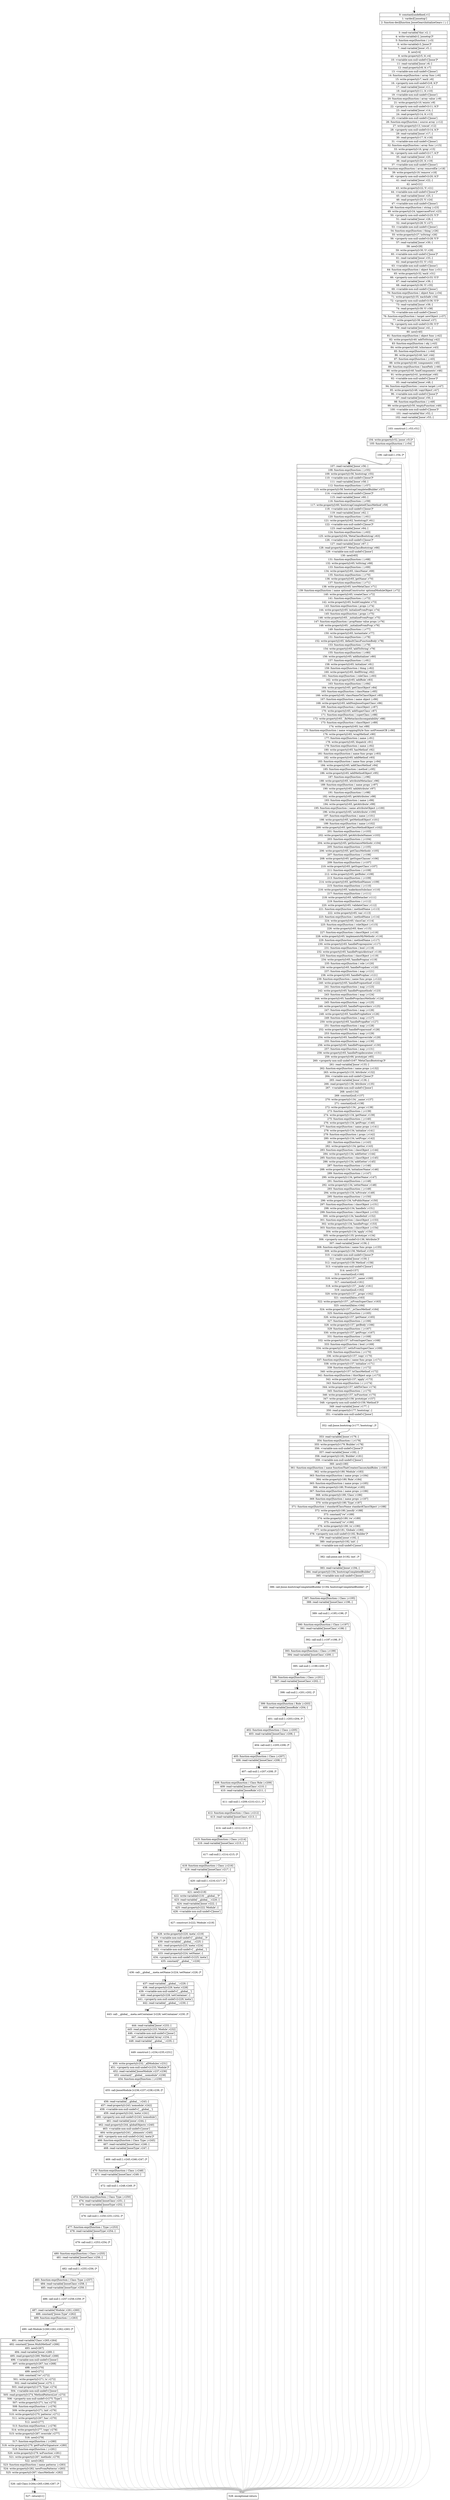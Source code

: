 digraph {
rankdir="TD"
BB_entry0[shape=none,label=""];
BB_entry0 -> BB0 [tailport=s, headport=n, headlabel="    0"]
BB0 [shape=record label="{0: constant[undefined,v1]|1: vardecl['joosetop']|2: function-decl[function JooseGearsInitializeGears ( ),-]}" ] 
BB0 -> BB1 [tailport=s, headport=n, headlabel="      1"]
BB1 [shape=record label="{3: read-variable['this',v2,-]|4: write-variable[v2,'joosetop']*|5: function-expr[function ( ),v3]|6: write-variable[v3,'Joose']*|7: read-variable['Joose',v5,-]|8: new[v4]|9: write-property[v5,'A',v4]|10: \<variable-non-null-undef\>['Joose']*|11: read-variable['Joose',v8,-]|12: read-property[v8,'A',v7]|13: \<variable-non-null-undef\>['Joose']|14: function-expr[function ( array func ),v6]|15: write-property[v7,'each',v6]|16: \<property-non-null-undef\>[v8,'A']*|17: read-variable['Joose',v11,-]|18: read-property[v11,'A',v10]|19: \<variable-non-null-undef\>['Joose']|20: function-expr[function ( array value ),v9]|21: write-property[v10,'exists',v9]|22: \<property-non-null-undef\>[v11,'A']*|23: read-variable['Joose',v14,-]|24: read-property[v14,'A',v13]|25: \<variable-non-null-undef\>['Joose']|26: function-expr[function ( source array ),v12]|27: write-property[v13,'concat',v12]|28: \<property-non-null-undef\>[v14,'A']*|29: read-variable['Joose',v17,-]|30: read-property[v17,'A',v16]|31: \<variable-non-null-undef\>['Joose']|32: function-expr[function ( array func ),v15]|33: write-property[v16,'grep',v15]|34: \<property-non-null-undef\>[v17,'A']*|35: read-variable['Joose',v20,-]|36: read-property[v20,'A',v19]|37: \<variable-non-null-undef\>['Joose']|38: function-expr[function ( array removeEle ),v18]|39: write-property[v19,'remove',v18]|40: \<property-non-null-undef\>[v20,'A']*|41: read-variable['Joose',v22,-]|42: new[v21]|43: write-property[v22,'S',v21]|44: \<variable-non-null-undef\>['Joose']*|45: read-variable['Joose',v25,-]|46: read-property[v25,'S',v24]|47: \<variable-non-null-undef\>['Joose']|48: function-expr[function ( string ),v23]|49: write-property[v24,'uppercaseFirst',v23]|50: \<property-non-null-undef\>[v25,'S']*|51: read-variable['Joose',v28,-]|52: read-property[v28,'S',v27]|53: \<variable-non-null-undef\>['Joose']|54: function-expr[function ( thing ),v26]|55: write-property[v27,'isString',v26]|56: \<property-non-null-undef\>[v28,'S']*|57: read-variable['Joose',v30,-]|58: new[v29]|59: write-property[v30,'O',v29]|60: \<variable-non-null-undef\>['Joose']*|61: read-variable['Joose',v33,-]|62: read-property[v33,'O',v32]|63: \<variable-non-null-undef\>['Joose']|64: function-expr[function ( object func ),v31]|65: write-property[v32,'each',v31]|66: \<property-non-null-undef\>[v33,'O']*|67: read-variable['Joose',v36,-]|68: read-property[v36,'O',v35]|69: \<variable-non-null-undef\>['Joose']|70: function-expr[function ( object func ),v34]|71: write-property[v35,'eachSafe',v34]|72: \<property-non-null-undef\>[v36,'O']*|73: read-variable['Joose',v39,-]|74: read-property[v39,'O',v38]|75: \<variable-non-null-undef\>['Joose']|76: function-expr[function ( target newObject ),v37]|77: write-property[v38,'extend',v37]|78: \<property-non-null-undef\>[v39,'O']*|79: read-variable['Joose',v41,-]|80: new[v40]|81: function-expr[function ( object func ),v42]|82: write-property[v40,'addToString',v42]|83: function-expr[function ( obj ),v43]|84: write-property[v40,'isInstance',v43]|85: function-expr[function ( ),v44]|86: write-property[v40,'init',v44]|87: function-expr[function ( ),v45]|88: write-property[v40,'components',v45]|89: function-expr[function ( basePath ),v46]|90: write-property[v40,'loadComponents',v46]|91: write-property[v41,'prototype',v40]|92: \<variable-non-null-undef\>['Joose']*|93: read-variable['Joose',v48,-]|94: function-expr[function ( source target ),v47]|95: write-property[v48,'copyObject',v47]|96: \<variable-non-null-undef\>['Joose']*|97: read-variable['Joose',v50,-]|98: function-expr[function ( ),v49]|99: write-property[v50,'emptyFunction',v49]|100: \<variable-non-null-undef\>['Joose']*|101: read-variable['this',v52,-]|102: read-variable['Joose',v53,-]}" ] 
BB1 -> BB2 [tailport=s, headport=n, headlabel="      2"]
BB1 -> BB60 [tailport=s, headport=n, color=gray, headlabel="      60"]
BB2 [shape=record label="{103: construct [-,v53,v51]}" ] 
BB2 -> BB3 [tailport=s, headport=n, headlabel="      3"]
BB2 -> BB60 [tailport=s, headport=n, color=gray]
BB3 [shape=record label="{104: write-property[v52,'joose',v51]*|105: function-expr[function ( ),v54]}" ] 
BB3 -> BB4 [tailport=s, headport=n, headlabel="      4"]
BB3 -> BB60 [tailport=s, headport=n, color=gray]
BB4 [shape=record label="{106: call-null [-,v54,-]*}" ] 
BB4 -> BB5 [tailport=s, headport=n, headlabel="      5"]
BB4 -> BB60 [tailport=s, headport=n, color=gray]
BB5 [shape=record label="{107: read-variable['Joose',v56,-]|108: function-expr[function ( ),v55]|109: write-property[v56,'bootstrap',v55]|110: \<variable-non-null-undef\>['Joose']*|111: read-variable['Joose',v58,-]|112: function-expr[function ( ),v57]|113: write-property[v58,'bootstrapCompletedBuilder',v57]|114: \<variable-non-null-undef\>['Joose']*|115: read-variable['Joose',v60,-]|116: function-expr[function ( ),v59]|117: write-property[v60,'bootstrapCompletedClassMethod',v59]|118: \<variable-non-null-undef\>['Joose']*|119: read-variable['Joose',v62,-]|120: function-expr[function ( ),v61]|121: write-property[v62,'bootstrap3',v61]|122: \<variable-non-null-undef\>['Joose']*|123: read-variable['Joose',v64,-]|124: function-expr[function ( ),v63]|125: write-property[v64,'MetaClassBootstrap',v63]|126: \<variable-non-null-undef\>['Joose']*|127: read-variable['Joose',v67,-]|128: read-property[v67,'MetaClassBootstrap',v66]|129: \<variable-non-null-undef\>['Joose']|130: new[v65]|131: function-expr[function ( ),v68]|132: write-property[v65,'toString',v68]|133: function-expr[function ( ),v69]|134: write-property[v65,'className',v69]|135: function-expr[function ( ),v70]|136: write-property[v65,'getName',v70]|137: function-expr[function ( ),v71]|138: write-property[v65,'newMetaClass',v71]|139: function-expr[function ( name optionalConstructor optionalModuleObject ),v72]|140: write-property[v65,'createClass',v72]|141: function-expr[function ( ),v73]|142: write-property[v65,'buildComplete',v73]|143: function-expr[function ( props ),v74]|144: write-property[v65,'initializeFromProps',v74]|145: function-expr[function ( props ),v75]|146: write-property[v65,'_initializeFromProps',v75]|147: function-expr[function ( propName value props ),v76]|148: write-property[v65,'_initializeFromProp',v76]|149: function-expr[function ( ),v77]|150: write-property[v65,'instantiate',v77]|151: function-expr[function ( ),v78]|152: write-property[v65,'defaultClassFunctionBody',v78]|153: function-expr[function ( ),v79]|154: write-property[v65,'addToString',v79]|155: function-expr[function ( ),v80]|156: write-property[v65,'addInitializer',v80]|157: function-expr[function ( ),v81]|158: write-property[v65,'initializer',v81]|159: function-expr[function ( thing ),v82]|160: write-property[v65,'dieIfString',v82]|161: function-expr[function ( roleClass ),v83]|162: write-property[v65,'addRole',v83]|163: function-expr[function ( ),v84]|164: write-property[v65,'getClassObject',v84]|165: function-expr[function ( className ),v85]|166: write-property[v65,'classNameToClassObject',v85]|167: function-expr[function ( name object ),v86]|168: write-property[v65,'addNonJooseSuperClass',v86]|169: function-expr[function ( classObject ),v87]|170: write-property[v65,'addSuperClass',v87]|171: function-expr[function ( superClass ),v88]|172: write-property[v65,'_fixMetaclassIncompatability',v88]|173: function-expr[function ( classObject ),v89]|174: write-property[v65,'isa',v89]|175: function-expr[function ( name wrappingStyle func notPresentCB ),v90]|176: write-property[v65,'wrapMethod',v90]|177: function-expr[function ( name ),v91]|178: write-property[v65,'dispatch',v91]|179: function-expr[function ( name ),v92]|180: write-property[v65,'hasMethod',v92]|181: function-expr[function ( name func props ),v93]|182: write-property[v65,'addMethod',v93]|183: function-expr[function ( name func props ),v94]|184: write-property[v65,'addClassMethod',v94]|185: function-expr[function ( method ),v95]|186: write-property[v65,'addMethodObject',v95]|187: function-expr[function ( ),v96]|188: write-property[v65,'attributeMetaclass',v96]|189: function-expr[function ( name props ),v97]|190: write-property[v65,'addAttribute',v97]|191: function-expr[function ( ),v98]|192: write-property[v65,'getAttributes',v98]|193: function-expr[function ( name ),v99]|194: write-property[v65,'getAttribute',v99]|195: function-expr[function ( name attributeObject ),v100]|196: write-property[v65,'setAttribute',v100]|197: function-expr[function ( name ),v101]|198: write-property[v65,'getMethodObject',v101]|199: function-expr[function ( name ),v102]|200: write-property[v65,'getClassMethodObject',v102]|201: function-expr[function ( ),v103]|202: write-property[v65,'getAttributeNames',v103]|203: function-expr[function ( ),v104]|204: write-property[v65,'getInstanceMethods',v104]|205: function-expr[function ( ),v105]|206: write-property[v65,'getClassMethods',v105]|207: function-expr[function ( ),v106]|208: write-property[v65,'getSuperClasses',v106]|209: function-expr[function ( ),v107]|210: write-property[v65,'getSuperClass',v107]|211: function-expr[function ( ),v108]|212: write-property[v65,'getRoles',v108]|213: function-expr[function ( ),v109]|214: write-property[v65,'getMethodNames',v109]|215: function-expr[function ( ),v110]|216: write-property[v65,'makeAnonSubclass',v110]|217: function-expr[function ( ),v111]|218: write-property[v65,'addDetacher',v111]|219: function-expr[function ( ),v112]|220: write-property[v65,'validateClass',v112]|221: function-expr[function ( methodName ),v113]|222: write-property[v65,'can',v113]|223: function-expr[function ( methodName ),v114]|224: write-property[v65,'classCan',v114]|225: function-expr[function ( roleObject ),v115]|226: write-property[v65,'does',v115]|227: function-expr[function ( classObject ),v116]|228: write-property[v65,'implementsMyMethods',v116]|229: function-expr[function ( methodName ),v117]|230: write-property[v65,'handleProprequires',v117]|231: function-expr[function ( bool ),v118]|232: write-property[v65,'handlePropisAbstract',v118]|233: function-expr[function ( classObject ),v119]|234: write-property[v65,'handlePropisa',v119]|235: function-expr[function ( role ),v120]|236: write-property[v65,'handlePropdoes',v120]|237: function-expr[function ( map ),v121]|238: write-property[v65,'handleProphas',v121]|239: function-expr[function ( name func props ),v122]|240: write-property[v65,'handlePropmethod',v122]|241: function-expr[function ( map ),v123]|242: write-property[v65,'handlePropmethods',v123]|243: function-expr[function ( map ),v124]|244: write-property[v65,'handlePropclassMethods',v124]|245: function-expr[function ( map ),v125]|246: write-property[v65,'handlePropworkers',v125]|247: function-expr[function ( map ),v126]|248: write-property[v65,'handlePropbefore',v126]|249: function-expr[function ( map ),v127]|250: write-property[v65,'handlePropafter',v127]|251: function-expr[function ( map ),v128]|252: write-property[v65,'handleProparound',v128]|253: function-expr[function ( map ),v129]|254: write-property[v65,'handlePropoverride',v129]|255: function-expr[function ( map ),v130]|256: write-property[v65,'handlePropaugment',v130]|257: function-expr[function ( map ),v131]|258: write-property[v65,'handlePropdecorates',v131]|259: write-property[v66,'prototype',v65]|260: \<property-non-null-undef\>[v67,'MetaClassBootstrap']*|261: read-variable['Joose',v133,-]|262: function-expr[function ( name props ),v132]|263: write-property[v133,'Attribute',v132]|264: \<variable-non-null-undef\>['Joose']*|265: read-variable['Joose',v136,-]|266: read-property[v136,'Attribute',v135]|267: \<variable-non-null-undef\>['Joose']|268: new[v134]|269: constant[null,v137]|270: write-property[v134,'_name',v137]|271: constant[null,v138]|272: write-property[v134,'_props',v138]|273: function-expr[function ( ),v139]|274: write-property[v134,'getName',v139]|275: function-expr[function ( ),v140]|276: write-property[v134,'getProps',v140]|277: function-expr[function ( name props ),v141]|278: write-property[v134,'initialize',v141]|279: function-expr[function ( props ),v142]|280: write-property[v134,'setProps',v142]|281: function-expr[function ( ),v143]|282: write-property[v134,'getIsa',v143]|283: function-expr[function ( classObject ),v144]|284: write-property[v134,'addSetter',v144]|285: function-expr[function ( classObject ),v145]|286: write-property[v134,'addGetter',v145]|287: function-expr[function ( ),v146]|288: write-property[v134,'initializerName',v146]|289: function-expr[function ( ),v147]|290: write-property[v134,'getterName',v147]|291: function-expr[function ( ),v148]|292: write-property[v134,'setterName',v148]|293: function-expr[function ( ),v149]|294: write-property[v134,'isPrivate',v149]|295: function-expr[function ( ),v150]|296: write-property[v134,'toPublicName',v150]|297: function-expr[function ( classObject ),v151]|298: write-property[v134,'handleIs',v151]|299: function-expr[function ( classObject ),v152]|300: write-property[v134,'handleInit',v152]|301: function-expr[function ( classObject ),v153]|302: write-property[v134,'handleProps',v153]|303: function-expr[function ( classObject ),v154]|304: write-property[v134,'apply',v154]|305: write-property[v135,'prototype',v134]|306: \<property-non-null-undef\>[v136,'Attribute']*|307: read-variable['Joose',v156,-]|308: function-expr[function ( name func props ),v155]|309: write-property[v156,'Method',v155]|310: \<variable-non-null-undef\>['Joose']*|311: read-variable['Joose',v159,-]|312: read-property[v159,'Method',v158]|313: \<variable-non-null-undef\>['Joose']|314: new[v157]|315: constant[null,v160]|316: write-property[v157,'_name',v160]|317: constant[null,v161]|318: write-property[v157,'_body',v161]|319: constant[null,v162]|320: write-property[v157,'_props',v162]|321: constant[false,v163]|322: write-property[v157,'_isFromSuperClass',v163]|323: constant[false,v164]|324: write-property[v157,'_isClassMethod',v164]|325: function-expr[function ( ),v165]|326: write-property[v157,'getName',v165]|327: function-expr[function ( ),v166]|328: write-property[v157,'getBody',v166]|329: function-expr[function ( ),v167]|330: write-property[v157,'getProps',v167]|331: function-expr[function ( ),v168]|332: write-property[v157,'isFromSuperClass',v168]|333: function-expr[function ( bool ),v169]|334: write-property[v157,'setIsFromSuperClass',v169]|335: function-expr[function ( ),v170]|336: write-property[v157,'copy',v170]|337: function-expr[function ( name func props ),v171]|338: write-property[v157,'initialize',v171]|339: function-expr[function ( ),v172]|340: write-property[v157,'isClassMethod',v172]|341: function-expr[function ( thisObject args ),v173]|342: write-property[v157,'apply',v173]|343: function-expr[function ( c ),v174]|344: write-property[v157,'addToClass',v174]|345: function-expr[function ( ),v175]|346: write-property[v157,'asFunction',v175]|347: write-property[v158,'prototype',v157]|348: \<property-non-null-undef\>[v159,'Method']*|349: read-variable['Joose',v177,-]|350: read-property[v177,'bootstrap',-]|351: \<variable-non-null-undef\>['Joose']}" ] 
BB5 -> BB6 [tailport=s, headport=n, headlabel="      6"]
BB5 -> BB60 [tailport=s, headport=n, color=gray]
BB6 [shape=record label="{352: call-Joose.bootstrap [v177,'bootstrap',-]*}" ] 
BB6 -> BB7 [tailport=s, headport=n, headlabel="      7"]
BB6 -> BB60 [tailport=s, headport=n, color=gray]
BB7 [shape=record label="{353: read-variable['Joose',v179,-]|354: function-expr[function ( ),v178]|355: write-property[v179,'Builder',v178]|356: \<variable-non-null-undef\>['Joose']*|357: read-variable['Joose',v182,-]|358: read-property[v182,'Builder',v181]|359: \<variable-non-null-undef\>['Joose']|360: new[v180]|361: function-expr[function ( name functionThatCreatesClassesAndRoles ),v183]|362: write-property[v180,'Module',v183]|363: function-expr[function ( name props ),v184]|364: write-property[v180,'Role',v184]|365: function-expr[function ( name props ),v185]|366: write-property[v180,'Prototype',v185]|367: function-expr[function ( name props ),v186]|368: write-property[v180,'Class',v186]|369: function-expr[function ( name props ),v187]|370: write-property[v180,'Type',v187]|371: function-expr[function ( standardClassName standardClassObject ),v188]|372: write-property[v180,'joosify',v188]|373: constant[\"rw\",v189]|374: write-property[v180,'rw',v189]|375: constant[\"ro\",v190]|376: write-property[v180,'ro',v190]|377: write-property[v181,'Globals',v180]|378: \<property-non-null-undef\>[v182,'Builder']*|379: read-variable['joose',v192,-]|380: read-property[v192,'init',-]|381: \<variable-non-null-undef\>['joose']}" ] 
BB7 -> BB8 [tailport=s, headport=n, headlabel="      8"]
BB7 -> BB60 [tailport=s, headport=n, color=gray]
BB8 [shape=record label="{382: call-joose.init [v192,'init',-]*}" ] 
BB8 -> BB9 [tailport=s, headport=n, headlabel="      9"]
BB8 -> BB60 [tailport=s, headport=n, color=gray]
BB9 [shape=record label="{383: read-variable['Joose',v194,-]|384: read-property[v194,'bootstrapCompletedBuilder',-]|385: \<variable-non-null-undef\>['Joose']}" ] 
BB9 -> BB10 [tailport=s, headport=n, headlabel="      10"]
BB9 -> BB60 [tailport=s, headport=n, color=gray]
BB10 [shape=record label="{386: call-Joose.bootstrapCompletedBuilder [v194,'bootstrapCompletedBuilder',-]*}" ] 
BB10 -> BB11 [tailport=s, headport=n, headlabel="      11"]
BB10 -> BB60 [tailport=s, headport=n, color=gray]
BB11 [shape=record label="{387: function-expr[function ( Class ),v195]|388: read-variable['JooseClass',v196,-]}" ] 
BB11 -> BB12 [tailport=s, headport=n, headlabel="      12"]
BB11 -> BB60 [tailport=s, headport=n, color=gray]
BB12 [shape=record label="{389: call-null [-,v195,v196,-]*}" ] 
BB12 -> BB13 [tailport=s, headport=n, headlabel="      13"]
BB12 -> BB60 [tailport=s, headport=n, color=gray]
BB13 [shape=record label="{390: function-expr[function ( Class ),v197]|391: read-variable['JooseClass',v198,-]}" ] 
BB13 -> BB14 [tailport=s, headport=n, headlabel="      14"]
BB13 -> BB60 [tailport=s, headport=n, color=gray]
BB14 [shape=record label="{392: call-null [-,v197,v198,-]*}" ] 
BB14 -> BB15 [tailport=s, headport=n, headlabel="      15"]
BB14 -> BB60 [tailport=s, headport=n, color=gray]
BB15 [shape=record label="{393: function-expr[function ( Class ),v199]|394: read-variable['JooseClass',v200,-]}" ] 
BB15 -> BB16 [tailport=s, headport=n, headlabel="      16"]
BB15 -> BB60 [tailport=s, headport=n, color=gray]
BB16 [shape=record label="{395: call-null [-,v199,v200,-]*}" ] 
BB16 -> BB17 [tailport=s, headport=n, headlabel="      17"]
BB16 -> BB60 [tailport=s, headport=n, color=gray]
BB17 [shape=record label="{396: function-expr[function ( Class ),v201]|397: read-variable['JooseClass',v202,-]}" ] 
BB17 -> BB18 [tailport=s, headport=n, headlabel="      18"]
BB17 -> BB60 [tailport=s, headport=n, color=gray]
BB18 [shape=record label="{398: call-null [-,v201,v202,-]*}" ] 
BB18 -> BB19 [tailport=s, headport=n, headlabel="      19"]
BB18 -> BB60 [tailport=s, headport=n, color=gray]
BB19 [shape=record label="{399: function-expr[function ( Role ),v203]|400: read-variable['JooseRole',v204,-]}" ] 
BB19 -> BB20 [tailport=s, headport=n, headlabel="      20"]
BB19 -> BB60 [tailport=s, headport=n, color=gray]
BB20 [shape=record label="{401: call-null [-,v203,v204,-]*}" ] 
BB20 -> BB21 [tailport=s, headport=n, headlabel="      21"]
BB20 -> BB60 [tailport=s, headport=n, color=gray]
BB21 [shape=record label="{402: function-expr[function ( Class ),v205]|403: read-variable['JooseClass',v206,-]}" ] 
BB21 -> BB22 [tailport=s, headport=n, headlabel="      22"]
BB21 -> BB60 [tailport=s, headport=n, color=gray]
BB22 [shape=record label="{404: call-null [-,v205,v206,-]*}" ] 
BB22 -> BB23 [tailport=s, headport=n, headlabel="      23"]
BB22 -> BB60 [tailport=s, headport=n, color=gray]
BB23 [shape=record label="{405: function-expr[function ( Class ),v207]|406: read-variable['JooseClass',v208,-]}" ] 
BB23 -> BB24 [tailport=s, headport=n, headlabel="      24"]
BB23 -> BB60 [tailport=s, headport=n, color=gray]
BB24 [shape=record label="{407: call-null [-,v207,v208,-]*}" ] 
BB24 -> BB25 [tailport=s, headport=n, headlabel="      25"]
BB24 -> BB60 [tailport=s, headport=n, color=gray]
BB25 [shape=record label="{408: function-expr[function ( Class Role ),v209]|409: read-variable['JooseClass',v210,-]|410: read-variable['JooseRole',v211,-]}" ] 
BB25 -> BB26 [tailport=s, headport=n, headlabel="      26"]
BB25 -> BB60 [tailport=s, headport=n, color=gray]
BB26 [shape=record label="{411: call-null [-,v209,v210,v211,-]*}" ] 
BB26 -> BB27 [tailport=s, headport=n, headlabel="      27"]
BB26 -> BB60 [tailport=s, headport=n, color=gray]
BB27 [shape=record label="{412: function-expr[function ( Class ),v212]|413: read-variable['JooseClass',v213,-]}" ] 
BB27 -> BB28 [tailport=s, headport=n, headlabel="      28"]
BB27 -> BB60 [tailport=s, headport=n, color=gray]
BB28 [shape=record label="{414: call-null [-,v212,v213,-]*}" ] 
BB28 -> BB29 [tailport=s, headport=n, headlabel="      29"]
BB28 -> BB60 [tailport=s, headport=n, color=gray]
BB29 [shape=record label="{415: function-expr[function ( Class ),v214]|416: read-variable['JooseClass',v215,-]}" ] 
BB29 -> BB30 [tailport=s, headport=n, headlabel="      30"]
BB29 -> BB60 [tailport=s, headport=n, color=gray]
BB30 [shape=record label="{417: call-null [-,v214,v215,-]*}" ] 
BB30 -> BB31 [tailport=s, headport=n, headlabel="      31"]
BB30 -> BB60 [tailport=s, headport=n, color=gray]
BB31 [shape=record label="{418: function-expr[function ( Class ),v216]|419: read-variable['JooseClass',v217,-]}" ] 
BB31 -> BB32 [tailport=s, headport=n, headlabel="      32"]
BB31 -> BB60 [tailport=s, headport=n, color=gray]
BB32 [shape=record label="{420: call-null [-,v216,v217,-]*}" ] 
BB32 -> BB33 [tailport=s, headport=n, headlabel="      33"]
BB32 -> BB60 [tailport=s, headport=n, color=gray]
BB33 [shape=record label="{421: new[v218]|422: write-variable[v218,'__global__']*|423: read-variable['__global__',v220,-]|424: read-variable['Joose',v222,-]|425: read-property[v222,'Module',-]|426: \<variable-non-null-undef\>['Joose']}" ] 
BB33 -> BB34 [tailport=s, headport=n, headlabel="      34"]
BB33 -> BB60 [tailport=s, headport=n, color=gray]
BB34 [shape=record label="{427: construct [v222,'Module',v219]}" ] 
BB34 -> BB35 [tailport=s, headport=n, headlabel="      35"]
BB34 -> BB60 [tailport=s, headport=n, color=gray]
BB35 [shape=record label="{428: write-property[v220,'meta',v219]|429: \<variable-non-null-undef\>['__global__']*|430: read-variable['__global__',v225,-]|431: read-property[v225,'meta',v224]|432: \<variable-non-null-undef\>['__global__']|433: read-property[v224,'setName',-]|434: \<property-non-null-undef\>[v225,'meta']|435: constant[\"__global__\",v226]}" ] 
BB35 -> BB36 [tailport=s, headport=n, headlabel="      36"]
BB35 -> BB60 [tailport=s, headport=n, color=gray]
BB36 [shape=record label="{436: call-__global__.meta.setName [v224,'setName',v226,-]*}" ] 
BB36 -> BB37 [tailport=s, headport=n, headlabel="      37"]
BB36 -> BB60 [tailport=s, headport=n, color=gray]
BB37 [shape=record label="{437: read-variable['__global__',v229,-]|438: read-property[v229,'meta',v228]|439: \<variable-non-null-undef\>['__global__']|440: read-property[v228,'setContainer',-]|441: \<property-non-null-undef\>[v229,'meta']|442: read-variable['__global__',v230,-]}" ] 
BB37 -> BB38 [tailport=s, headport=n, headlabel="      38"]
BB37 -> BB60 [tailport=s, headport=n, color=gray]
BB38 [shape=record label="{443: call-__global__.meta.setContainer [v228,'setContainer',v230,-]*}" ] 
BB38 -> BB39 [tailport=s, headport=n, headlabel="      39"]
BB38 -> BB60 [tailport=s, headport=n, color=gray]
BB39 [shape=record label="{444: read-variable['Joose',v233,-]|445: read-property[v233,'Module',v232]|446: \<variable-non-null-undef\>['Joose']|447: read-variable['Array',v234,-]|448: read-variable['__global__',v235,-]}" ] 
BB39 -> BB40 [tailport=s, headport=n, headlabel="      40"]
BB39 -> BB60 [tailport=s, headport=n, color=gray]
BB40 [shape=record label="{449: construct [-,v234,v235,v231]}" ] 
BB40 -> BB41 [tailport=s, headport=n, headlabel="      41"]
BB40 -> BB60 [tailport=s, headport=n, color=gray]
BB41 [shape=record label="{450: write-property[v232,'_allModules',v231]|451: \<property-non-null-undef\>[v233,'Module']*|452: read-variable['JooseModule',v237,v236]|453: constant[\"__global__.nomodule\",v238]|454: function-expr[function ( ),v239]}" ] 
BB41 -> BB42 [tailport=s, headport=n, headlabel="      42"]
BB41 -> BB60 [tailport=s, headport=n, color=gray]
BB42 [shape=record label="{455: call-JooseModule [v236,v237,v238,v239,-]*}" ] 
BB42 -> BB43 [tailport=s, headport=n, headlabel="      43"]
BB42 -> BB60 [tailport=s, headport=n, color=gray]
BB43 [shape=record label="{456: read-variable['__global__',v243,-]|457: read-property[v243,'nomodule',v242]|458: \<variable-non-null-undef\>['__global__']|459: read-property[v242,'meta',v241]|460: \<property-non-null-undef\>[v243,'nomodule']|461: read-variable['joose',v244,-]|462: read-property[v244,'globalObjects',v240]|463: \<variable-non-null-undef\>['joose']|464: write-property[v241,'_elements',v240]|465: \<property-non-null-undef\>[v242,'meta']*|466: function-expr[function ( Class Type ),v245]|467: read-variable['JooseClass',v246,-]|468: read-variable['JooseType',v247,-]}" ] 
BB43 -> BB44 [tailport=s, headport=n, headlabel="      44"]
BB43 -> BB60 [tailport=s, headport=n, color=gray]
BB44 [shape=record label="{469: call-null [-,v245,v246,v247,-]*}" ] 
BB44 -> BB45 [tailport=s, headport=n, headlabel="      45"]
BB44 -> BB60 [tailport=s, headport=n, color=gray]
BB45 [shape=record label="{470: function-expr[function ( Class ),v248]|471: read-variable['JooseClass',v249,-]}" ] 
BB45 -> BB46 [tailport=s, headport=n, headlabel="      46"]
BB45 -> BB60 [tailport=s, headport=n, color=gray]
BB46 [shape=record label="{472: call-null [-,v248,v249,-]*}" ] 
BB46 -> BB47 [tailport=s, headport=n, headlabel="      47"]
BB46 -> BB60 [tailport=s, headport=n, color=gray]
BB47 [shape=record label="{473: function-expr[function ( Class Type ),v250]|474: read-variable['JooseClass',v251,-]|475: read-variable['JooseType',v252,-]}" ] 
BB47 -> BB48 [tailport=s, headport=n, headlabel="      48"]
BB47 -> BB60 [tailport=s, headport=n, color=gray]
BB48 [shape=record label="{476: call-null [-,v250,v251,v252,-]*}" ] 
BB48 -> BB49 [tailport=s, headport=n, headlabel="      49"]
BB48 -> BB60 [tailport=s, headport=n, color=gray]
BB49 [shape=record label="{477: function-expr[function ( Type ),v253]|478: read-variable['JooseType',v254,-]}" ] 
BB49 -> BB50 [tailport=s, headport=n, headlabel="      50"]
BB49 -> BB60 [tailport=s, headport=n, color=gray]
BB50 [shape=record label="{479: call-null [-,v253,v254,-]*}" ] 
BB50 -> BB51 [tailport=s, headport=n, headlabel="      51"]
BB50 -> BB60 [tailport=s, headport=n, color=gray]
BB51 [shape=record label="{480: function-expr[function ( Class ),v255]|481: read-variable['JooseClass',v256,-]}" ] 
BB51 -> BB52 [tailport=s, headport=n, headlabel="      52"]
BB51 -> BB60 [tailport=s, headport=n, color=gray]
BB52 [shape=record label="{482: call-null [-,v255,v256,-]*}" ] 
BB52 -> BB53 [tailport=s, headport=n, headlabel="      53"]
BB52 -> BB60 [tailport=s, headport=n, color=gray]
BB53 [shape=record label="{483: function-expr[function ( Class Type ),v257]|484: read-variable['JooseClass',v258,-]|485: read-variable['JooseType',v259,-]}" ] 
BB53 -> BB54 [tailport=s, headport=n, headlabel="      54"]
BB53 -> BB60 [tailport=s, headport=n, color=gray]
BB54 [shape=record label="{486: call-null [-,v257,v258,v259,-]*}" ] 
BB54 -> BB55 [tailport=s, headport=n, headlabel="      55"]
BB54 -> BB60 [tailport=s, headport=n, color=gray]
BB55 [shape=record label="{487: read-variable['Module',v261,v260]|488: constant[\"Joose.Type\",v262]|489: function-expr[function ( ),v263]}" ] 
BB55 -> BB56 [tailport=s, headport=n, headlabel="      56"]
BB55 -> BB60 [tailport=s, headport=n, color=gray]
BB56 [shape=record label="{490: call-Module [v260,v261,v262,v263,-]*}" ] 
BB56 -> BB57 [tailport=s, headport=n, headlabel="      57"]
BB56 -> BB60 [tailport=s, headport=n, color=gray]
BB57 [shape=record label="{491: read-variable['Class',v265,v264]|492: constant[\"Joose.MultiMethod\",v266]|493: new[v267]|494: read-variable['Joose',v269,-]|495: read-property[v269,'Method',v268]|496: \<variable-non-null-undef\>['Joose']|497: write-property[v267,'isa',v268]|498: new[v270]|499: new[v271]|500: constant[\"rw\",v272]|501: write-property[v271,'is',v272]|502: read-variable['Joose',v275,-]|503: read-property[v275,'Type',v274]|504: \<variable-non-null-undef\>['Joose']|505: read-property[v274,'MethodPatternList',v273]|506: \<property-non-null-undef\>[v275,'Type']|507: write-property[v271,'isa',v273]|508: function-expr[function ( ),v276]|509: write-property[v271,'init',v276]|510: write-property[v270,'patterns',v271]|511: write-property[v267,'has',v270]|512: new[v277]|513: function-expr[function ( ),v278]|514: write-property[v277,'copy',v278]|515: write-property[v267,'override',v277]|516: new[v279]|517: function-expr[function ( ),v280]|518: write-property[v279,'getFunForSignature',v280]|519: function-expr[function ( ),v281]|520: write-property[v279,'asFunction',v281]|521: write-property[v267,'methods',v279]|522: new[v282]|523: function-expr[function ( name patterns ),v283]|524: write-property[v282,'newFromPatterns',v283]|525: write-property[v267,'classMethods',v282]}" ] 
BB57 -> BB58 [tailport=s, headport=n, headlabel="      58"]
BB57 -> BB60 [tailport=s, headport=n, color=gray]
BB58 [shape=record label="{526: call-Class [v264,v265,v266,v267,-]*}" ] 
BB58 -> BB59 [tailport=s, headport=n, headlabel="      59"]
BB58 -> BB60 [tailport=s, headport=n, color=gray]
BB59 [shape=record label="{527: return[v1]}" ] 
BB60 [shape=record label="{528: exceptional-return}" ] 
//#$~ 1
}

